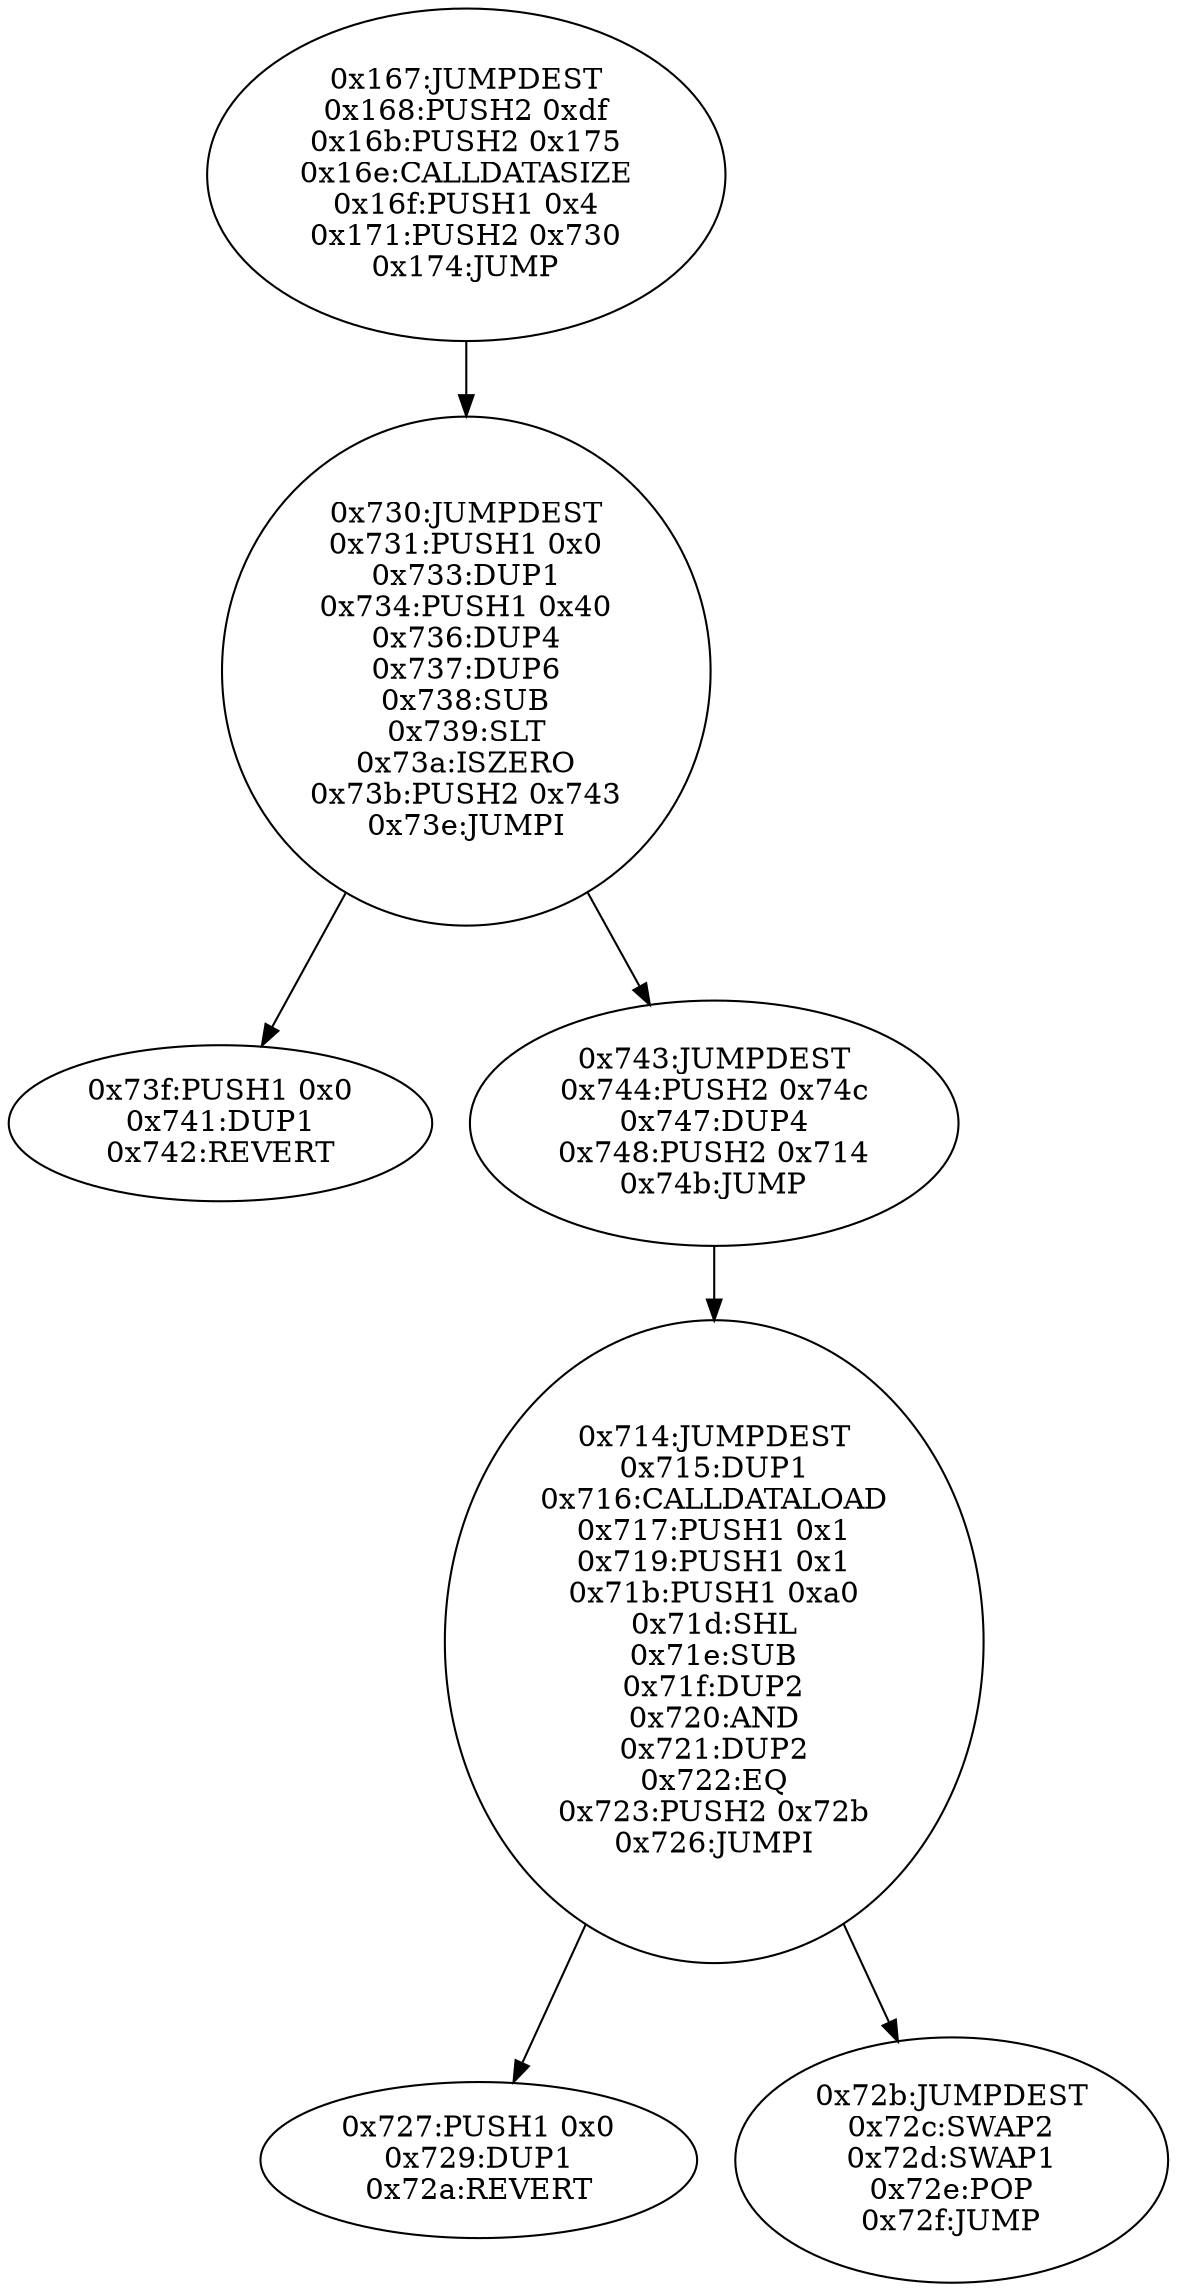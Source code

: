 digraph{
359[label="0x167:JUMPDEST
0x168:PUSH2 0xdf
0x16b:PUSH2 0x175
0x16e:CALLDATASIZE
0x16f:PUSH1 0x4
0x171:PUSH2 0x730
0x174:JUMP"]
359 -> 1840
1840[label="0x730:JUMPDEST
0x731:PUSH1 0x0
0x733:DUP1
0x734:PUSH1 0x40
0x736:DUP4
0x737:DUP6
0x738:SUB
0x739:SLT
0x73a:ISZERO
0x73b:PUSH2 0x743
0x73e:JUMPI"]
1840 -> 1855
1840 -> 1859
1855[label="0x73f:PUSH1 0x0
0x741:DUP1
0x742:REVERT"]
1859[label="0x743:JUMPDEST
0x744:PUSH2 0x74c
0x747:DUP4
0x748:PUSH2 0x714
0x74b:JUMP"]
1859 -> 1812
1812[label="0x714:JUMPDEST
0x715:DUP1
0x716:CALLDATALOAD
0x717:PUSH1 0x1
0x719:PUSH1 0x1
0x71b:PUSH1 0xa0
0x71d:SHL
0x71e:SUB
0x71f:DUP2
0x720:AND
0x721:DUP2
0x722:EQ
0x723:PUSH2 0x72b
0x726:JUMPI"]
1812 -> 1831
1812 -> 1835
1831[label="0x727:PUSH1 0x0
0x729:DUP1
0x72a:REVERT"]
1835[label="0x72b:JUMPDEST
0x72c:SWAP2
0x72d:SWAP1
0x72e:POP
0x72f:JUMP"]

}